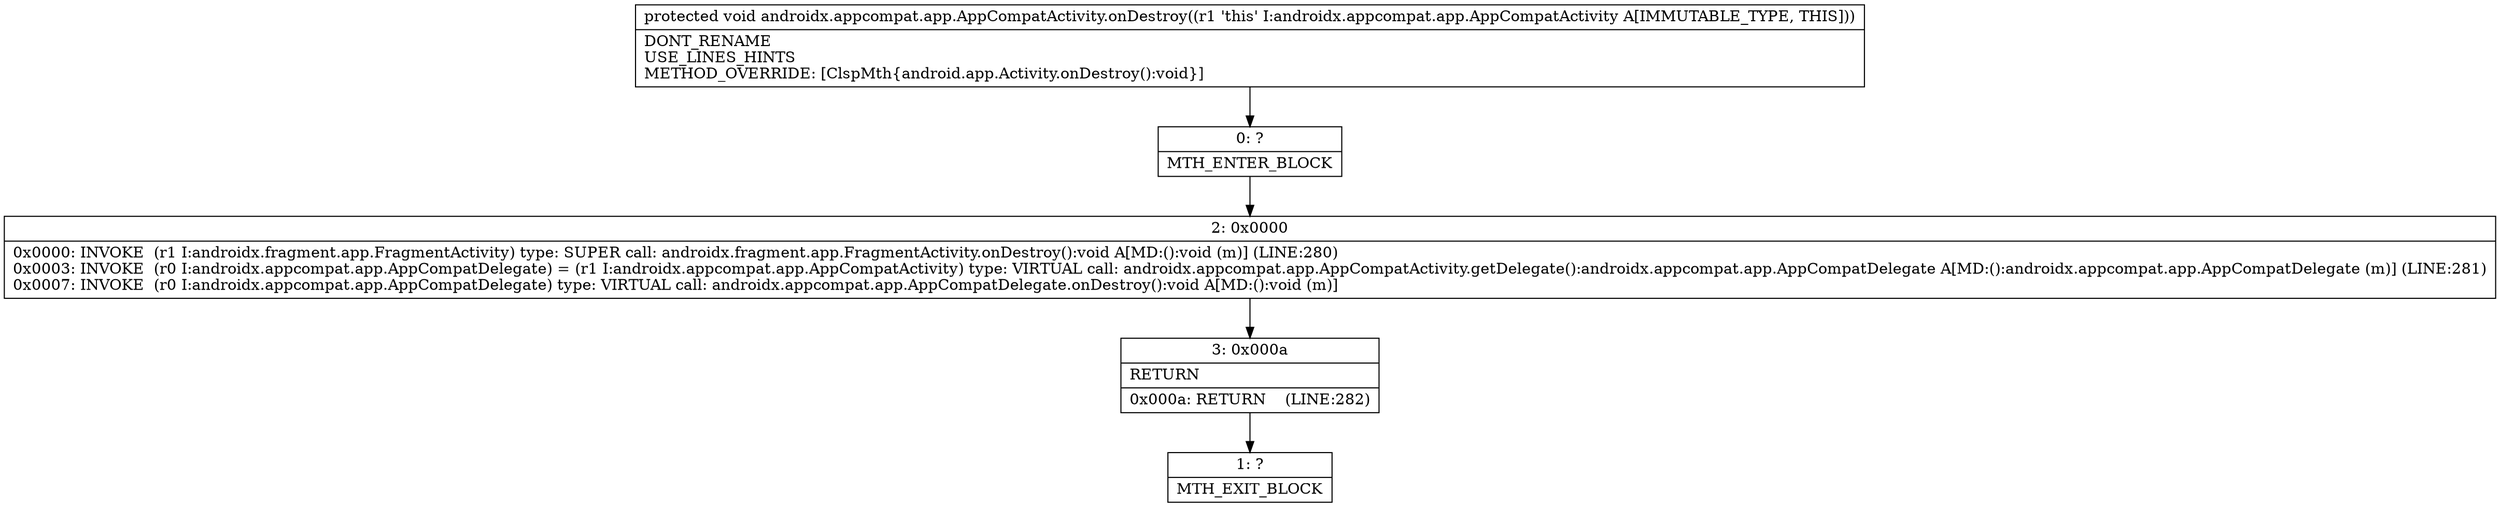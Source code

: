 digraph "CFG forandroidx.appcompat.app.AppCompatActivity.onDestroy()V" {
Node_0 [shape=record,label="{0\:\ ?|MTH_ENTER_BLOCK\l}"];
Node_2 [shape=record,label="{2\:\ 0x0000|0x0000: INVOKE  (r1 I:androidx.fragment.app.FragmentActivity) type: SUPER call: androidx.fragment.app.FragmentActivity.onDestroy():void A[MD:():void (m)] (LINE:280)\l0x0003: INVOKE  (r0 I:androidx.appcompat.app.AppCompatDelegate) = (r1 I:androidx.appcompat.app.AppCompatActivity) type: VIRTUAL call: androidx.appcompat.app.AppCompatActivity.getDelegate():androidx.appcompat.app.AppCompatDelegate A[MD:():androidx.appcompat.app.AppCompatDelegate (m)] (LINE:281)\l0x0007: INVOKE  (r0 I:androidx.appcompat.app.AppCompatDelegate) type: VIRTUAL call: androidx.appcompat.app.AppCompatDelegate.onDestroy():void A[MD:():void (m)]\l}"];
Node_3 [shape=record,label="{3\:\ 0x000a|RETURN\l|0x000a: RETURN    (LINE:282)\l}"];
Node_1 [shape=record,label="{1\:\ ?|MTH_EXIT_BLOCK\l}"];
MethodNode[shape=record,label="{protected void androidx.appcompat.app.AppCompatActivity.onDestroy((r1 'this' I:androidx.appcompat.app.AppCompatActivity A[IMMUTABLE_TYPE, THIS]))  | DONT_RENAME\lUSE_LINES_HINTS\lMETHOD_OVERRIDE: [ClspMth\{android.app.Activity.onDestroy():void\}]\l}"];
MethodNode -> Node_0;Node_0 -> Node_2;
Node_2 -> Node_3;
Node_3 -> Node_1;
}

